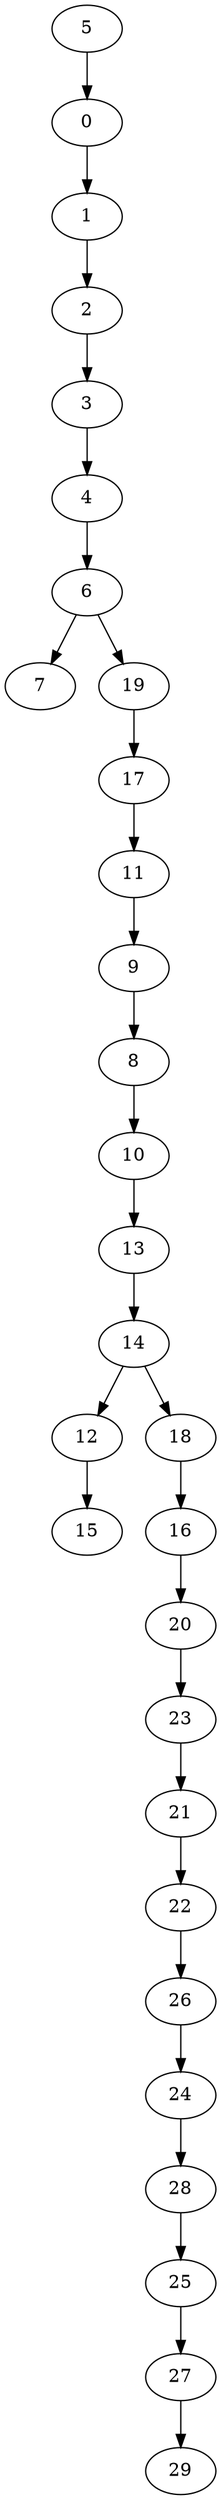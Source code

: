 digraph BarabasiAlbert_nodes_30_GradoMax_5_DFS_R_5 {
5;
0;
1;
2;
3;
4;
6;
7;
19;
17;
11;
9;
8;
10;
13;
14;
12;
15;
18;
16;
20;
23;
21;
22;
26;
24;
28;
25;
27;
29;
6 -> 7;
12 -> 15;
14 -> 12;
27 -> 29;
25 -> 27;
28 -> 25;
24 -> 28;
26 -> 24;
22 -> 26;
21 -> 22;
23 -> 21;
20 -> 23;
16 -> 20;
18 -> 16;
14 -> 18;
13 -> 14;
10 -> 13;
8 -> 10;
9 -> 8;
11 -> 9;
17 -> 11;
19 -> 17;
6 -> 19;
4 -> 6;
3 -> 4;
2 -> 3;
1 -> 2;
0 -> 1;
5 -> 0;
}